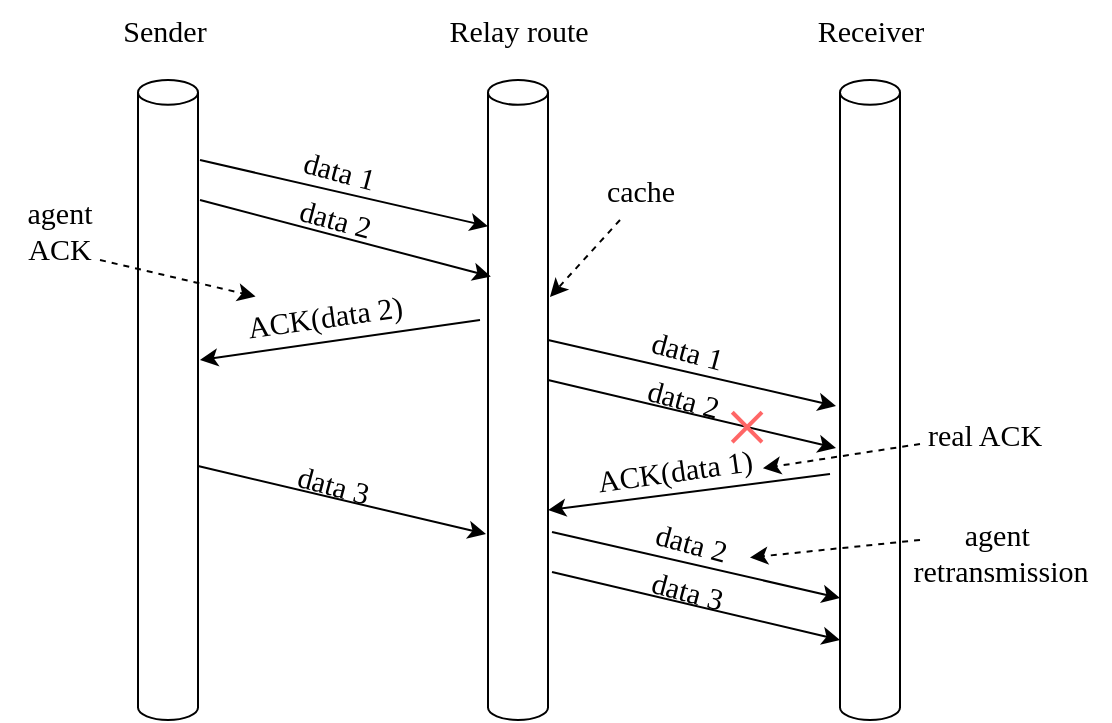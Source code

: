 <mxfile version="24.4.0" type="device">
  <diagram name="第 1 页" id="bBOOPK5tAJ8GrqFytYzI">
    <mxGraphModel dx="209" dy="614" grid="1" gridSize="10" guides="1" tooltips="1" connect="1" arrows="1" fold="1" page="1" pageScale="1" pageWidth="827" pageHeight="1169" math="0" shadow="0">
      <root>
        <mxCell id="0" />
        <mxCell id="1" parent="0" />
        <mxCell id="K5NIH1d4xbCvgjs7mTuN-3" value="" style="shape=cylinder3;whiteSpace=wrap;html=1;boundedLbl=1;backgroundOutline=1;size=6.2;fontFamily=Times New Roman;fontSize=15;" vertex="1" parent="1">
          <mxGeometry x="929" y="80" width="30" height="320" as="geometry" />
        </mxCell>
        <mxCell id="K5NIH1d4xbCvgjs7mTuN-13" style="rounded=0;orthogonalLoop=1;jettySize=auto;html=1;fontFamily=Times New Roman;fontSize=15;" edge="1" parent="1">
          <mxGeometry relative="1" as="geometry">
            <mxPoint x="1100" y="200" as="sourcePoint" />
            <mxPoint x="960" y="220" as="targetPoint" />
          </mxGeometry>
        </mxCell>
        <mxCell id="K5NIH1d4xbCvgjs7mTuN-4" value="" style="shape=cylinder3;whiteSpace=wrap;html=1;boundedLbl=1;backgroundOutline=1;size=6.2;fontFamily=Times New Roman;fontSize=15;" vertex="1" parent="1">
          <mxGeometry x="1104" y="80" width="30" height="320" as="geometry" />
        </mxCell>
        <mxCell id="K5NIH1d4xbCvgjs7mTuN-5" value="" style="shape=cylinder3;whiteSpace=wrap;html=1;boundedLbl=1;backgroundOutline=1;size=6.2;fontFamily=Times New Roman;fontSize=15;" vertex="1" parent="1">
          <mxGeometry x="1280" y="80" width="30" height="320" as="geometry" />
        </mxCell>
        <mxCell id="K5NIH1d4xbCvgjs7mTuN-6" style="rounded=0;orthogonalLoop=1;jettySize=auto;html=1;entryX=0;entryY=0;entryDx=0;entryDy=73.1;entryPerimeter=0;fontFamily=Times New Roman;fontSize=15;" edge="1" parent="1" target="K5NIH1d4xbCvgjs7mTuN-4">
          <mxGeometry relative="1" as="geometry">
            <mxPoint x="960" y="120" as="sourcePoint" />
          </mxGeometry>
        </mxCell>
        <mxCell id="K5NIH1d4xbCvgjs7mTuN-7" style="rounded=0;orthogonalLoop=1;jettySize=auto;html=1;entryX=0.047;entryY=0.307;entryDx=0;entryDy=0;entryPerimeter=0;fontFamily=Times New Roman;fontSize=15;" edge="1" parent="1" target="K5NIH1d4xbCvgjs7mTuN-4">
          <mxGeometry relative="1" as="geometry">
            <mxPoint x="960" y="140" as="sourcePoint" />
            <mxPoint x="1114" y="163" as="targetPoint" />
          </mxGeometry>
        </mxCell>
        <mxCell id="K5NIH1d4xbCvgjs7mTuN-8" value="data 1" style="text;html=1;align=center;verticalAlign=middle;whiteSpace=wrap;rounded=0;rotation=15;fontFamily=Times New Roman;fontSize=15;" vertex="1" parent="1">
          <mxGeometry x="1000" y="110" width="60" height="30" as="geometry" />
        </mxCell>
        <mxCell id="K5NIH1d4xbCvgjs7mTuN-9" value="data 2" style="text;html=1;align=center;verticalAlign=middle;whiteSpace=wrap;rounded=0;rotation=15;fontFamily=Times New Roman;fontSize=15;" vertex="1" parent="1">
          <mxGeometry x="998" y="134" width="60" height="30" as="geometry" />
        </mxCell>
        <mxCell id="K5NIH1d4xbCvgjs7mTuN-11" value="" style="endArrow=classic;html=1;rounded=0;entryX=1.033;entryY=0.339;entryDx=0;entryDy=0;entryPerimeter=0;dashed=1;fontFamily=Times New Roman;fontSize=15;" edge="1" parent="1" target="K5NIH1d4xbCvgjs7mTuN-4">
          <mxGeometry width="50" height="50" relative="1" as="geometry">
            <mxPoint x="1170" y="150" as="sourcePoint" />
            <mxPoint x="1230" y="130" as="targetPoint" />
          </mxGeometry>
        </mxCell>
        <mxCell id="K5NIH1d4xbCvgjs7mTuN-12" value="cache" style="text;html=1;align=center;verticalAlign=middle;resizable=0;points=[];autosize=1;strokeColor=none;fillColor=none;fontFamily=Times New Roman;fontSize=15;" vertex="1" parent="1">
          <mxGeometry x="1150" y="120" width="60" height="30" as="geometry" />
        </mxCell>
        <mxCell id="K5NIH1d4xbCvgjs7mTuN-14" value="ACK(data 2)" style="text;html=1;align=center;verticalAlign=middle;resizable=0;points=[];autosize=1;strokeColor=none;fillColor=none;rotation=352;fontFamily=Times New Roman;fontSize=15;" vertex="1" parent="1">
          <mxGeometry x="972" y="183" width="100" height="30" as="geometry" />
        </mxCell>
        <mxCell id="K5NIH1d4xbCvgjs7mTuN-15" style="rounded=0;orthogonalLoop=1;jettySize=auto;html=1;entryX=0;entryY=0;entryDx=0;entryDy=73.1;entryPerimeter=0;fontFamily=Times New Roman;fontSize=15;" edge="1" parent="1">
          <mxGeometry relative="1" as="geometry">
            <mxPoint x="1134" y="210" as="sourcePoint" />
            <mxPoint x="1278" y="243" as="targetPoint" />
          </mxGeometry>
        </mxCell>
        <mxCell id="K5NIH1d4xbCvgjs7mTuN-16" style="rounded=0;orthogonalLoop=1;jettySize=auto;html=1;entryX=-0.007;entryY=0.336;entryDx=0;entryDy=0;entryPerimeter=0;fontFamily=Times New Roman;fontSize=15;" edge="1" parent="1">
          <mxGeometry relative="1" as="geometry">
            <mxPoint x="1134" y="230" as="sourcePoint" />
            <mxPoint x="1278" y="264" as="targetPoint" />
          </mxGeometry>
        </mxCell>
        <mxCell id="K5NIH1d4xbCvgjs7mTuN-17" value="data 1" style="text;html=1;align=center;verticalAlign=middle;whiteSpace=wrap;rounded=0;rotation=15;fontFamily=Times New Roman;fontSize=15;" vertex="1" parent="1">
          <mxGeometry x="1174" y="200" width="60" height="30" as="geometry" />
        </mxCell>
        <mxCell id="K5NIH1d4xbCvgjs7mTuN-18" value="data 2" style="text;html=1;align=center;verticalAlign=middle;whiteSpace=wrap;rounded=0;rotation=15;fontFamily=Times New Roman;fontSize=15;" vertex="1" parent="1">
          <mxGeometry x="1172" y="224" width="60" height="30" as="geometry" />
        </mxCell>
        <mxCell id="K5NIH1d4xbCvgjs7mTuN-20" style="rounded=0;orthogonalLoop=1;jettySize=auto;html=1;fontFamily=Times New Roman;fontSize=15;" edge="1" parent="1">
          <mxGeometry relative="1" as="geometry">
            <mxPoint x="1275" y="277" as="sourcePoint" />
            <mxPoint x="1134" y="295" as="targetPoint" />
          </mxGeometry>
        </mxCell>
        <mxCell id="K5NIH1d4xbCvgjs7mTuN-21" value="ACK(data 1)" style="text;html=1;align=center;verticalAlign=middle;resizable=0;points=[];autosize=1;strokeColor=none;fillColor=none;rotation=352;fontFamily=Times New Roman;fontSize=15;" vertex="1" parent="1">
          <mxGeometry x="1147" y="260" width="100" height="30" as="geometry" />
        </mxCell>
        <mxCell id="K5NIH1d4xbCvgjs7mTuN-24" style="rounded=0;orthogonalLoop=1;jettySize=auto;html=1;entryX=0;entryY=0;entryDx=0;entryDy=73.1;entryPerimeter=0;fontFamily=Times New Roman;fontSize=15;" edge="1" parent="1">
          <mxGeometry relative="1" as="geometry">
            <mxPoint x="1136" y="306" as="sourcePoint" />
            <mxPoint x="1280" y="339" as="targetPoint" />
          </mxGeometry>
        </mxCell>
        <mxCell id="K5NIH1d4xbCvgjs7mTuN-25" style="rounded=0;orthogonalLoop=1;jettySize=auto;html=1;entryX=-0.007;entryY=0.336;entryDx=0;entryDy=0;entryPerimeter=0;fontFamily=Times New Roman;fontSize=15;" edge="1" parent="1">
          <mxGeometry relative="1" as="geometry">
            <mxPoint x="1136" y="326" as="sourcePoint" />
            <mxPoint x="1280" y="360" as="targetPoint" />
          </mxGeometry>
        </mxCell>
        <mxCell id="K5NIH1d4xbCvgjs7mTuN-26" value="data 2" style="text;html=1;align=center;verticalAlign=middle;whiteSpace=wrap;rounded=0;rotation=15;fontFamily=Times New Roman;fontSize=15;" vertex="1" parent="1">
          <mxGeometry x="1176" y="296" width="60" height="30" as="geometry" />
        </mxCell>
        <mxCell id="K5NIH1d4xbCvgjs7mTuN-27" value="data 3" style="text;html=1;align=center;verticalAlign=middle;whiteSpace=wrap;rounded=0;rotation=15;fontFamily=Times New Roman;fontSize=15;" vertex="1" parent="1">
          <mxGeometry x="1174" y="320" width="60" height="30" as="geometry" />
        </mxCell>
        <mxCell id="K5NIH1d4xbCvgjs7mTuN-29" style="rounded=0;orthogonalLoop=1;jettySize=auto;html=1;entryX=-0.007;entryY=0.336;entryDx=0;entryDy=0;entryPerimeter=0;fontFamily=Times New Roman;fontSize=15;" edge="1" parent="1">
          <mxGeometry relative="1" as="geometry">
            <mxPoint x="959" y="273" as="sourcePoint" />
            <mxPoint x="1103" y="307" as="targetPoint" />
          </mxGeometry>
        </mxCell>
        <mxCell id="K5NIH1d4xbCvgjs7mTuN-31" value="data 3" style="text;html=1;align=center;verticalAlign=middle;whiteSpace=wrap;rounded=0;rotation=15;fontFamily=Times New Roman;fontSize=15;" vertex="1" parent="1">
          <mxGeometry x="997" y="267" width="60" height="30" as="geometry" />
        </mxCell>
        <mxCell id="K5NIH1d4xbCvgjs7mTuN-33" value="" style="endArrow=classic;html=1;rounded=0;entryX=0.175;entryY=0.019;entryDx=0;entryDy=0;entryPerimeter=0;dashed=1;fontFamily=Times New Roman;fontSize=15;" edge="1" parent="1" target="K5NIH1d4xbCvgjs7mTuN-14">
          <mxGeometry width="50" height="50" relative="1" as="geometry">
            <mxPoint x="910" y="170" as="sourcePoint" />
            <mxPoint x="900" y="150" as="targetPoint" />
          </mxGeometry>
        </mxCell>
        <mxCell id="K5NIH1d4xbCvgjs7mTuN-34" value="agent ACK" style="text;html=1;align=center;verticalAlign=middle;whiteSpace=wrap;rounded=0;fontFamily=Times New Roman;fontSize=15;" vertex="1" parent="1">
          <mxGeometry x="860" y="140" width="60" height="30" as="geometry" />
        </mxCell>
        <mxCell id="K5NIH1d4xbCvgjs7mTuN-36" value="" style="endArrow=classic;html=1;rounded=0;dashed=1;fontFamily=Times New Roman;fontSize=15;" edge="1" parent="1">
          <mxGeometry width="50" height="50" relative="1" as="geometry">
            <mxPoint x="1320" y="262" as="sourcePoint" />
            <mxPoint x="1241.477" y="274.13" as="targetPoint" />
          </mxGeometry>
        </mxCell>
        <mxCell id="K5NIH1d4xbCvgjs7mTuN-37" value="real ACK" style="text;html=1;align=center;verticalAlign=middle;resizable=0;points=[];autosize=1;strokeColor=none;fillColor=none;fontFamily=Times New Roman;fontSize=15;" vertex="1" parent="1">
          <mxGeometry x="1312" y="242" width="80" height="30" as="geometry" />
        </mxCell>
        <mxCell id="K5NIH1d4xbCvgjs7mTuN-39" value="" style="endArrow=classic;html=1;rounded=0;entryX=1;entryY=0.5;entryDx=0;entryDy=0;dashed=1;fontFamily=Times New Roman;fontSize=15;" edge="1" parent="1" target="K5NIH1d4xbCvgjs7mTuN-26">
          <mxGeometry width="50" height="50" relative="1" as="geometry">
            <mxPoint x="1320" y="310" as="sourcePoint" />
            <mxPoint x="1155" y="208" as="targetPoint" />
          </mxGeometry>
        </mxCell>
        <mxCell id="K5NIH1d4xbCvgjs7mTuN-40" value="agent&amp;nbsp;&lt;div style=&quot;font-size: 15px;&quot;&gt;retransmission&lt;/div&gt;" style="text;html=1;align=center;verticalAlign=middle;resizable=0;points=[];autosize=1;strokeColor=none;fillColor=none;fontFamily=Times New Roman;fontSize=15;" vertex="1" parent="1">
          <mxGeometry x="1305" y="291" width="110" height="50" as="geometry" />
        </mxCell>
        <mxCell id="K5NIH1d4xbCvgjs7mTuN-41" value="&lt;font color=&quot;#ff6666&quot; style=&quot;font-size: 40px;&quot; face=&quot;Times New Roman&quot;&gt;×&lt;/font&gt;" style="text;html=1;align=center;verticalAlign=middle;resizable=0;points=[];autosize=1;strokeColor=none;fillColor=none;" vertex="1" parent="1">
          <mxGeometry x="1208" y="223" width="50" height="60" as="geometry" />
        </mxCell>
        <mxCell id="K5NIH1d4xbCvgjs7mTuN-43" value="Sender" style="text;html=1;align=center;verticalAlign=middle;resizable=0;points=[];autosize=1;strokeColor=none;fillColor=none;fontFamily=Times New Roman;fontSize=15;" vertex="1" parent="1">
          <mxGeometry x="907" y="40" width="70" height="30" as="geometry" />
        </mxCell>
        <mxCell id="K5NIH1d4xbCvgjs7mTuN-44" value="Receiver" style="text;html=1;align=center;verticalAlign=middle;resizable=0;points=[];autosize=1;strokeColor=none;fillColor=none;fontFamily=Times New Roman;fontSize=15;" vertex="1" parent="1">
          <mxGeometry x="1255" y="40" width="80" height="30" as="geometry" />
        </mxCell>
        <mxCell id="K5NIH1d4xbCvgjs7mTuN-45" value="Relay route" style="text;html=1;align=center;verticalAlign=middle;resizable=0;points=[];autosize=1;strokeColor=none;fillColor=none;fontFamily=Times New Roman;fontSize=15;" vertex="1" parent="1">
          <mxGeometry x="1074" y="40" width="90" height="30" as="geometry" />
        </mxCell>
      </root>
    </mxGraphModel>
  </diagram>
</mxfile>
